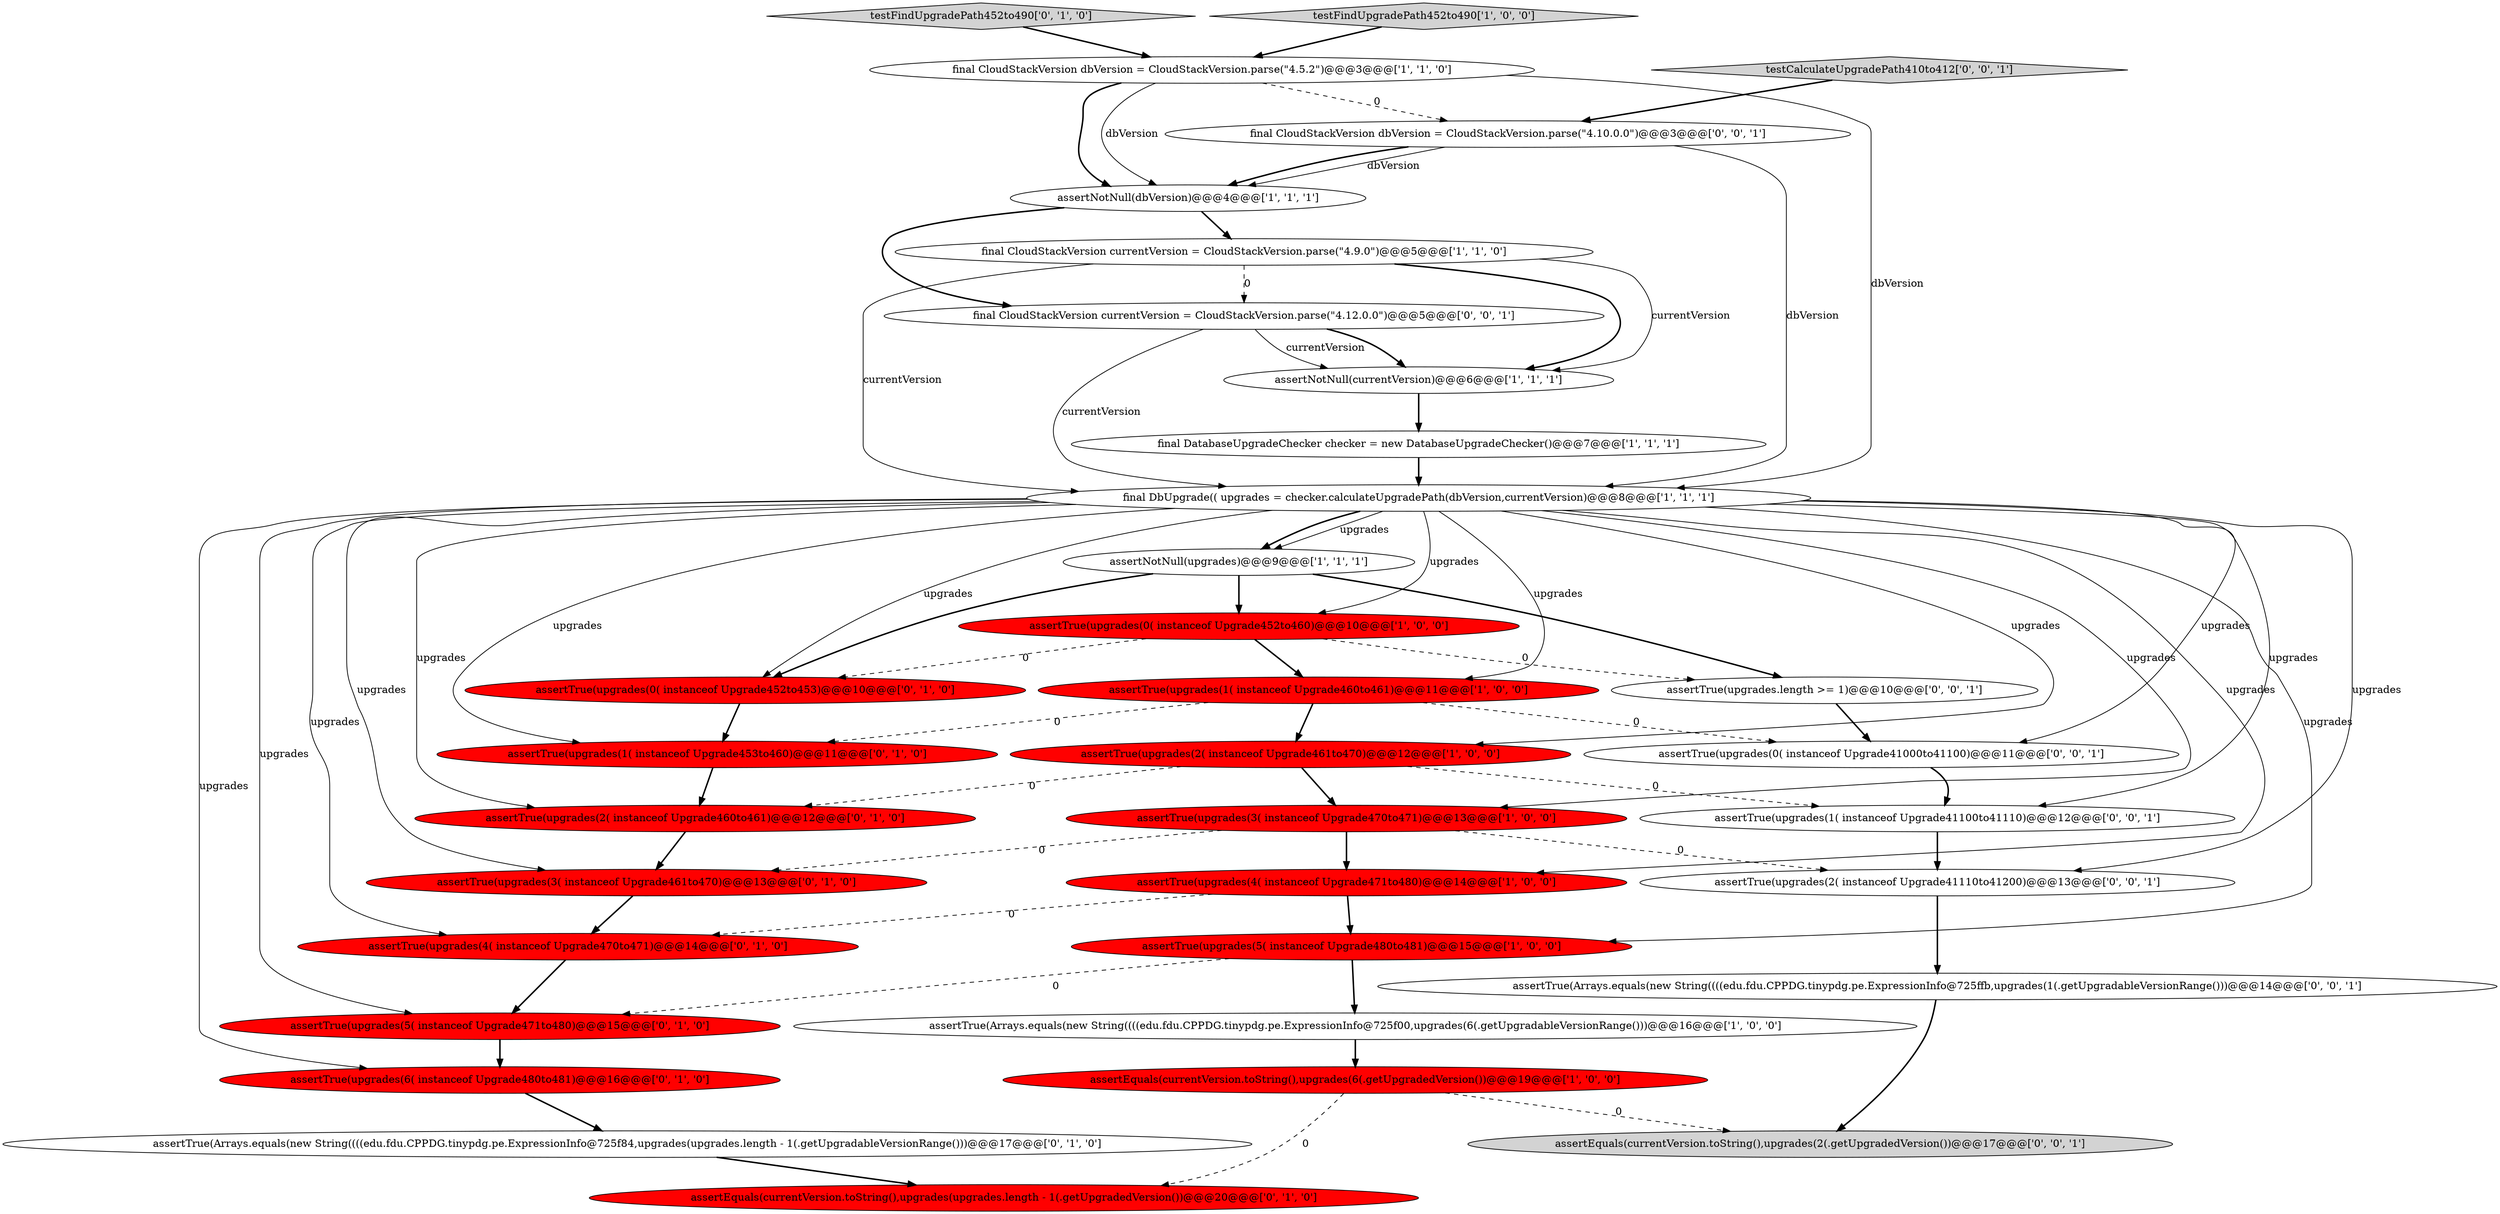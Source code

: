 digraph {
23 [style = filled, label = "assertEquals(currentVersion.toString(),upgrades(upgrades.length - 1(.getUpgradedVersion())@@@20@@@['0', '1', '0']", fillcolor = red, shape = ellipse image = "AAA1AAABBB2BBB"];
27 [style = filled, label = "assertTrue(Arrays.equals(new String((((edu.fdu.CPPDG.tinypdg.pe.ExpressionInfo@725ffb,upgrades(1(.getUpgradableVersionRange()))@@@14@@@['0', '0', '1']", fillcolor = white, shape = ellipse image = "AAA0AAABBB3BBB"];
19 [style = filled, label = "assertTrue(upgrades(3( instanceof Upgrade461to470)@@@13@@@['0', '1', '0']", fillcolor = red, shape = ellipse image = "AAA1AAABBB2BBB"];
21 [style = filled, label = "testFindUpgradePath452to490['0', '1', '0']", fillcolor = lightgray, shape = diamond image = "AAA0AAABBB2BBB"];
11 [style = filled, label = "testFindUpgradePath452to490['1', '0', '0']", fillcolor = lightgray, shape = diamond image = "AAA0AAABBB1BBB"];
4 [style = filled, label = "assertNotNull(currentVersion)@@@6@@@['1', '1', '1']", fillcolor = white, shape = ellipse image = "AAA0AAABBB1BBB"];
30 [style = filled, label = "assertTrue(upgrades(0( instanceof Upgrade41000to41100)@@@11@@@['0', '0', '1']", fillcolor = white, shape = ellipse image = "AAA0AAABBB3BBB"];
16 [style = filled, label = "assertTrue(upgrades(1( instanceof Upgrade453to460)@@@11@@@['0', '1', '0']", fillcolor = red, shape = ellipse image = "AAA1AAABBB2BBB"];
6 [style = filled, label = "assertTrue(upgrades(0( instanceof Upgrade452to460)@@@10@@@['1', '0', '0']", fillcolor = red, shape = ellipse image = "AAA1AAABBB1BBB"];
10 [style = filled, label = "final DbUpgrade(( upgrades = checker.calculateUpgradePath(dbVersion,currentVersion)@@@8@@@['1', '1', '1']", fillcolor = white, shape = ellipse image = "AAA0AAABBB1BBB"];
9 [style = filled, label = "final DatabaseUpgradeChecker checker = new DatabaseUpgradeChecker()@@@7@@@['1', '1', '1']", fillcolor = white, shape = ellipse image = "AAA0AAABBB1BBB"];
5 [style = filled, label = "final CloudStackVersion dbVersion = CloudStackVersion.parse(\"4.5.2\")@@@3@@@['1', '1', '0']", fillcolor = white, shape = ellipse image = "AAA0AAABBB1BBB"];
22 [style = filled, label = "assertTrue(upgrades(0( instanceof Upgrade452to453)@@@10@@@['0', '1', '0']", fillcolor = red, shape = ellipse image = "AAA1AAABBB2BBB"];
1 [style = filled, label = "assertNotNull(dbVersion)@@@4@@@['1', '1', '1']", fillcolor = white, shape = ellipse image = "AAA0AAABBB1BBB"];
34 [style = filled, label = "assertTrue(upgrades(1( instanceof Upgrade41100to41110)@@@12@@@['0', '0', '1']", fillcolor = white, shape = ellipse image = "AAA0AAABBB3BBB"];
28 [style = filled, label = "testCalculateUpgradePath410to412['0', '0', '1']", fillcolor = lightgray, shape = diamond image = "AAA0AAABBB3BBB"];
7 [style = filled, label = "assertTrue(upgrades(1( instanceof Upgrade460to461)@@@11@@@['1', '0', '0']", fillcolor = red, shape = ellipse image = "AAA1AAABBB1BBB"];
14 [style = filled, label = "assertTrue(upgrades(5( instanceof Upgrade480to481)@@@15@@@['1', '0', '0']", fillcolor = red, shape = ellipse image = "AAA1AAABBB1BBB"];
3 [style = filled, label = "assertTrue(Arrays.equals(new String((((edu.fdu.CPPDG.tinypdg.pe.ExpressionInfo@725f00,upgrades(6(.getUpgradableVersionRange()))@@@16@@@['1', '0', '0']", fillcolor = white, shape = ellipse image = "AAA0AAABBB1BBB"];
2 [style = filled, label = "assertTrue(upgrades(4( instanceof Upgrade471to480)@@@14@@@['1', '0', '0']", fillcolor = red, shape = ellipse image = "AAA1AAABBB1BBB"];
0 [style = filled, label = "assertTrue(upgrades(3( instanceof Upgrade470to471)@@@13@@@['1', '0', '0']", fillcolor = red, shape = ellipse image = "AAA1AAABBB1BBB"];
26 [style = filled, label = "final CloudStackVersion currentVersion = CloudStackVersion.parse(\"4.12.0.0\")@@@5@@@['0', '0', '1']", fillcolor = white, shape = ellipse image = "AAA0AAABBB3BBB"];
24 [style = filled, label = "assertTrue(upgrades(4( instanceof Upgrade470to471)@@@14@@@['0', '1', '0']", fillcolor = red, shape = ellipse image = "AAA1AAABBB2BBB"];
13 [style = filled, label = "assertNotNull(upgrades)@@@9@@@['1', '1', '1']", fillcolor = white, shape = ellipse image = "AAA0AAABBB1BBB"];
32 [style = filled, label = "assertEquals(currentVersion.toString(),upgrades(2(.getUpgradedVersion())@@@17@@@['0', '0', '1']", fillcolor = lightgray, shape = ellipse image = "AAA0AAABBB3BBB"];
15 [style = filled, label = "assertTrue(upgrades(2( instanceof Upgrade461to470)@@@12@@@['1', '0', '0']", fillcolor = red, shape = ellipse image = "AAA1AAABBB1BBB"];
20 [style = filled, label = "assertTrue(Arrays.equals(new String((((edu.fdu.CPPDG.tinypdg.pe.ExpressionInfo@725f84,upgrades(upgrades.length - 1(.getUpgradableVersionRange()))@@@17@@@['0', '1', '0']", fillcolor = white, shape = ellipse image = "AAA0AAABBB2BBB"];
25 [style = filled, label = "assertTrue(upgrades(2( instanceof Upgrade460to461)@@@12@@@['0', '1', '0']", fillcolor = red, shape = ellipse image = "AAA1AAABBB2BBB"];
8 [style = filled, label = "final CloudStackVersion currentVersion = CloudStackVersion.parse(\"4.9.0\")@@@5@@@['1', '1', '0']", fillcolor = white, shape = ellipse image = "AAA0AAABBB1BBB"];
31 [style = filled, label = "assertTrue(upgrades(2( instanceof Upgrade41110to41200)@@@13@@@['0', '0', '1']", fillcolor = white, shape = ellipse image = "AAA0AAABBB3BBB"];
12 [style = filled, label = "assertEquals(currentVersion.toString(),upgrades(6(.getUpgradedVersion())@@@19@@@['1', '0', '0']", fillcolor = red, shape = ellipse image = "AAA1AAABBB1BBB"];
29 [style = filled, label = "final CloudStackVersion dbVersion = CloudStackVersion.parse(\"4.10.0.0\")@@@3@@@['0', '0', '1']", fillcolor = white, shape = ellipse image = "AAA0AAABBB3BBB"];
33 [style = filled, label = "assertTrue(upgrades.length >= 1)@@@10@@@['0', '0', '1']", fillcolor = white, shape = ellipse image = "AAA0AAABBB3BBB"];
17 [style = filled, label = "assertTrue(upgrades(6( instanceof Upgrade480to481)@@@16@@@['0', '1', '0']", fillcolor = red, shape = ellipse image = "AAA1AAABBB2BBB"];
18 [style = filled, label = "assertTrue(upgrades(5( instanceof Upgrade471to480)@@@15@@@['0', '1', '0']", fillcolor = red, shape = ellipse image = "AAA1AAABBB2BBB"];
10->14 [style = solid, label="upgrades"];
4->9 [style = bold, label=""];
29->10 [style = solid, label="dbVersion"];
10->25 [style = solid, label="upgrades"];
14->3 [style = bold, label=""];
28->29 [style = bold, label=""];
10->17 [style = solid, label="upgrades"];
27->32 [style = bold, label=""];
15->34 [style = dashed, label="0"];
10->7 [style = solid, label="upgrades"];
1->8 [style = bold, label=""];
12->23 [style = dashed, label="0"];
10->0 [style = solid, label="upgrades"];
22->16 [style = bold, label=""];
7->16 [style = dashed, label="0"];
0->19 [style = dashed, label="0"];
12->32 [style = dashed, label="0"];
0->2 [style = bold, label=""];
10->15 [style = solid, label="upgrades"];
10->2 [style = solid, label="upgrades"];
18->17 [style = bold, label=""];
34->31 [style = bold, label=""];
16->25 [style = bold, label=""];
10->31 [style = solid, label="upgrades"];
30->34 [style = bold, label=""];
5->29 [style = dashed, label="0"];
9->10 [style = bold, label=""];
3->12 [style = bold, label=""];
10->13 [style = solid, label="upgrades"];
10->30 [style = solid, label="upgrades"];
1->26 [style = bold, label=""];
24->18 [style = bold, label=""];
26->4 [style = bold, label=""];
6->33 [style = dashed, label="0"];
6->22 [style = dashed, label="0"];
10->34 [style = solid, label="upgrades"];
29->1 [style = solid, label="dbVersion"];
8->4 [style = solid, label="currentVersion"];
19->24 [style = bold, label=""];
10->16 [style = solid, label="upgrades"];
21->5 [style = bold, label=""];
5->1 [style = bold, label=""];
11->5 [style = bold, label=""];
15->25 [style = dashed, label="0"];
10->19 [style = solid, label="upgrades"];
20->23 [style = bold, label=""];
26->10 [style = solid, label="currentVersion"];
10->13 [style = bold, label=""];
10->6 [style = solid, label="upgrades"];
31->27 [style = bold, label=""];
15->0 [style = bold, label=""];
7->30 [style = dashed, label="0"];
2->14 [style = bold, label=""];
0->31 [style = dashed, label="0"];
25->19 [style = bold, label=""];
5->1 [style = solid, label="dbVersion"];
8->10 [style = solid, label="currentVersion"];
33->30 [style = bold, label=""];
7->15 [style = bold, label=""];
10->24 [style = solid, label="upgrades"];
10->22 [style = solid, label="upgrades"];
10->18 [style = solid, label="upgrades"];
13->22 [style = bold, label=""];
8->4 [style = bold, label=""];
13->6 [style = bold, label=""];
29->1 [style = bold, label=""];
6->7 [style = bold, label=""];
13->33 [style = bold, label=""];
2->24 [style = dashed, label="0"];
26->4 [style = solid, label="currentVersion"];
14->18 [style = dashed, label="0"];
5->10 [style = solid, label="dbVersion"];
17->20 [style = bold, label=""];
8->26 [style = dashed, label="0"];
}

